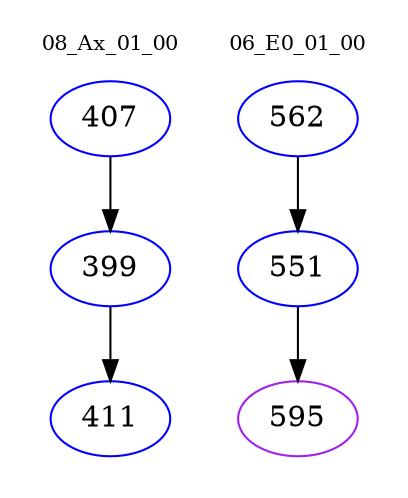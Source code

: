 digraph{
subgraph cluster_0 {
color = white
label = "08_Ax_01_00";
fontsize=10;
T0_407 [label="407", color="blue"]
T0_407 -> T0_399 [color="black"]
T0_399 [label="399", color="blue"]
T0_399 -> T0_411 [color="black"]
T0_411 [label="411", color="blue"]
}
subgraph cluster_1 {
color = white
label = "06_E0_01_00";
fontsize=10;
T1_562 [label="562", color="blue"]
T1_562 -> T1_551 [color="black"]
T1_551 [label="551", color="blue"]
T1_551 -> T1_595 [color="black"]
T1_595 [label="595", color="purple"]
}
}
